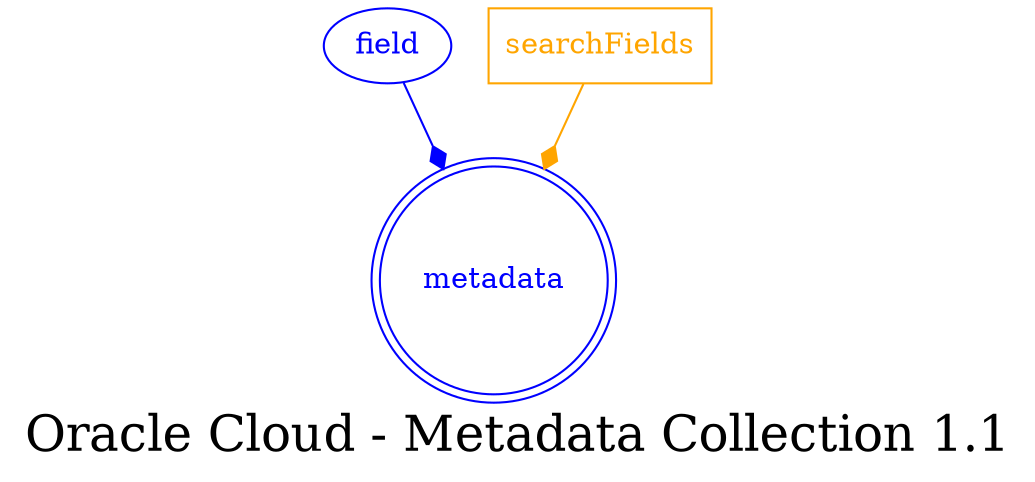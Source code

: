 digraph LexiconGraph {
graph[label="Oracle Cloud - Metadata Collection 1.1", fontsize=24]
splines=true
"metadata" [color=blue, fontcolor=blue, shape=doublecircle]
"field" -> "metadata" [color=blue, fontcolor=blue, arrowhead=diamond, arrowtail=none]
"field" [color=blue, fontcolor=blue, shape=ellipse]
"searchFields" [color=orange, fontcolor=orange, shape=box]
"searchFields" -> "metadata" [color=orange, fontcolor=orange, arrowhead=diamond, arrowtail=none]
}
